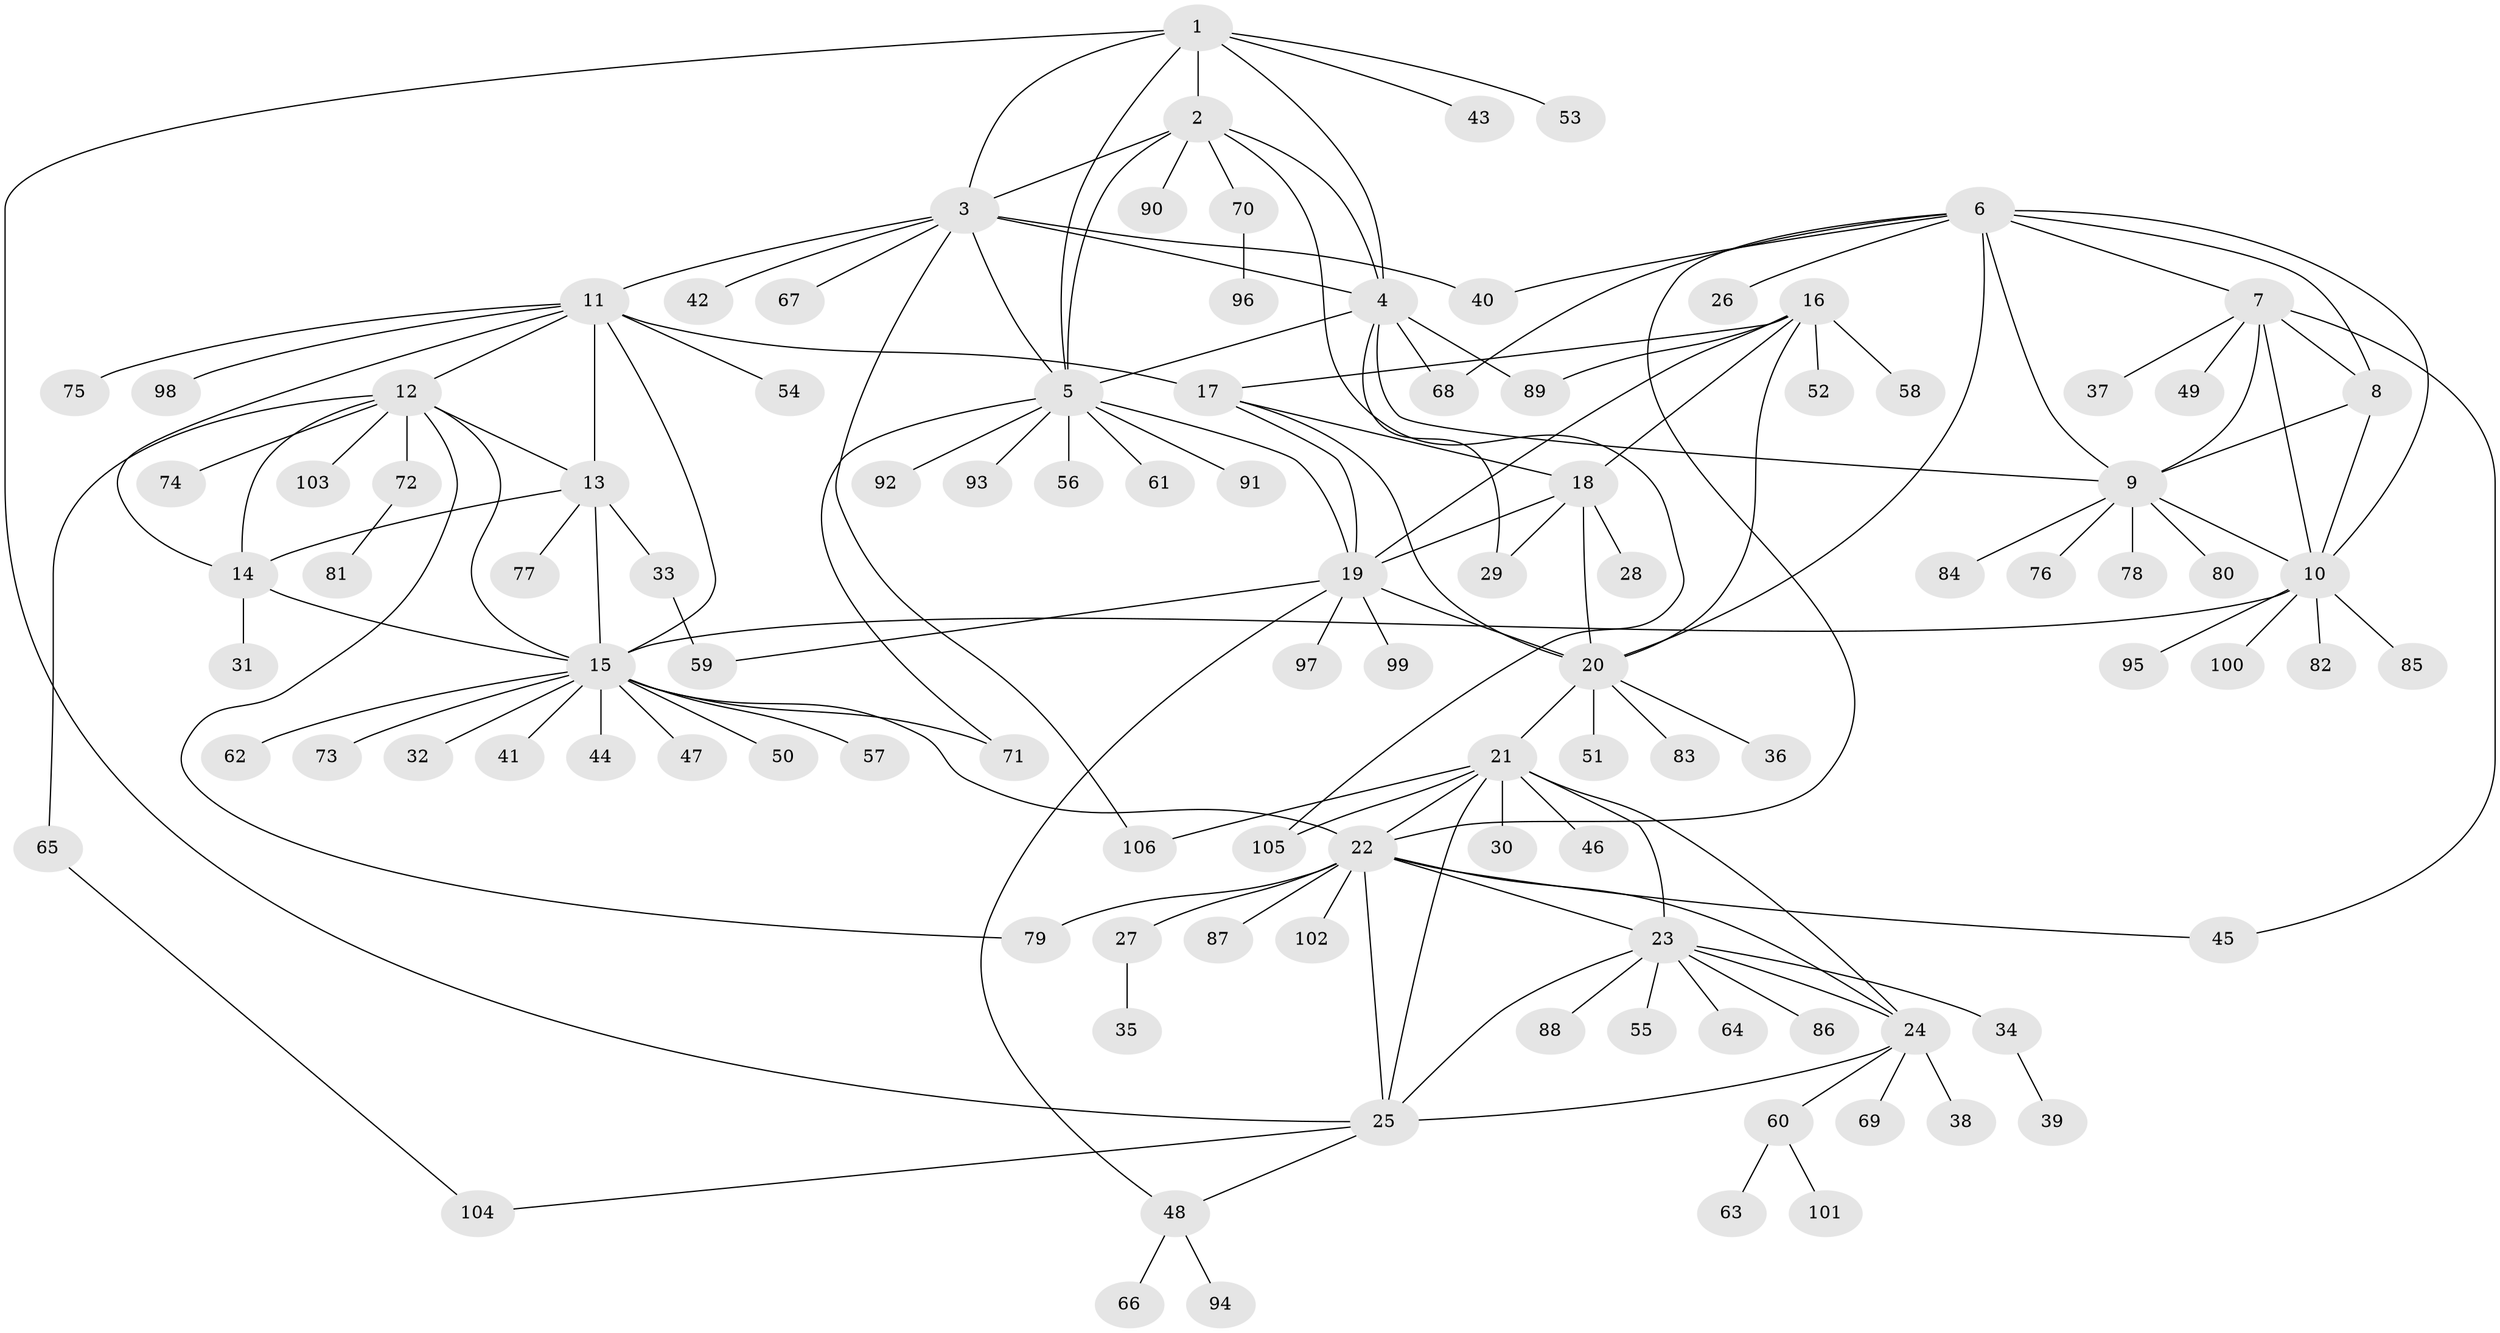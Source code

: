 // coarse degree distribution, {6: 0.078125, 5: 0.03125, 10: 0.0625, 2: 0.125, 8: 0.0625, 4: 0.03125, 14: 0.015625, 13: 0.015625, 1: 0.578125}
// Generated by graph-tools (version 1.1) at 2025/52/03/04/25 22:52:41]
// undirected, 106 vertices, 153 edges
graph export_dot {
  node [color=gray90,style=filled];
  1;
  2;
  3;
  4;
  5;
  6;
  7;
  8;
  9;
  10;
  11;
  12;
  13;
  14;
  15;
  16;
  17;
  18;
  19;
  20;
  21;
  22;
  23;
  24;
  25;
  26;
  27;
  28;
  29;
  30;
  31;
  32;
  33;
  34;
  35;
  36;
  37;
  38;
  39;
  40;
  41;
  42;
  43;
  44;
  45;
  46;
  47;
  48;
  49;
  50;
  51;
  52;
  53;
  54;
  55;
  56;
  57;
  58;
  59;
  60;
  61;
  62;
  63;
  64;
  65;
  66;
  67;
  68;
  69;
  70;
  71;
  72;
  73;
  74;
  75;
  76;
  77;
  78;
  79;
  80;
  81;
  82;
  83;
  84;
  85;
  86;
  87;
  88;
  89;
  90;
  91;
  92;
  93;
  94;
  95;
  96;
  97;
  98;
  99;
  100;
  101;
  102;
  103;
  104;
  105;
  106;
  1 -- 2;
  1 -- 3;
  1 -- 4;
  1 -- 5;
  1 -- 25;
  1 -- 43;
  1 -- 53;
  2 -- 3;
  2 -- 4;
  2 -- 5;
  2 -- 70;
  2 -- 90;
  2 -- 105;
  3 -- 4;
  3 -- 5;
  3 -- 11;
  3 -- 40;
  3 -- 42;
  3 -- 67;
  3 -- 106;
  4 -- 5;
  4 -- 9;
  4 -- 29;
  4 -- 68;
  4 -- 89;
  5 -- 19;
  5 -- 56;
  5 -- 61;
  5 -- 71;
  5 -- 91;
  5 -- 92;
  5 -- 93;
  6 -- 7;
  6 -- 8;
  6 -- 9;
  6 -- 10;
  6 -- 20;
  6 -- 22;
  6 -- 26;
  6 -- 40;
  6 -- 68;
  7 -- 8;
  7 -- 9;
  7 -- 10;
  7 -- 37;
  7 -- 45;
  7 -- 49;
  8 -- 9;
  8 -- 10;
  9 -- 10;
  9 -- 76;
  9 -- 78;
  9 -- 80;
  9 -- 84;
  10 -- 15;
  10 -- 82;
  10 -- 85;
  10 -- 95;
  10 -- 100;
  11 -- 12;
  11 -- 13;
  11 -- 14;
  11 -- 15;
  11 -- 17;
  11 -- 54;
  11 -- 75;
  11 -- 98;
  12 -- 13;
  12 -- 14;
  12 -- 15;
  12 -- 65;
  12 -- 72;
  12 -- 74;
  12 -- 79;
  12 -- 103;
  13 -- 14;
  13 -- 15;
  13 -- 33;
  13 -- 77;
  14 -- 15;
  14 -- 31;
  15 -- 22;
  15 -- 32;
  15 -- 41;
  15 -- 44;
  15 -- 47;
  15 -- 50;
  15 -- 57;
  15 -- 62;
  15 -- 71;
  15 -- 73;
  16 -- 17;
  16 -- 18;
  16 -- 19;
  16 -- 20;
  16 -- 52;
  16 -- 58;
  16 -- 89;
  17 -- 18;
  17 -- 19;
  17 -- 20;
  18 -- 19;
  18 -- 20;
  18 -- 28;
  18 -- 29;
  19 -- 20;
  19 -- 48;
  19 -- 59;
  19 -- 97;
  19 -- 99;
  20 -- 21;
  20 -- 36;
  20 -- 51;
  20 -- 83;
  21 -- 22;
  21 -- 23;
  21 -- 24;
  21 -- 25;
  21 -- 30;
  21 -- 46;
  21 -- 105;
  21 -- 106;
  22 -- 23;
  22 -- 24;
  22 -- 25;
  22 -- 27;
  22 -- 45;
  22 -- 79;
  22 -- 87;
  22 -- 102;
  23 -- 24;
  23 -- 25;
  23 -- 34;
  23 -- 55;
  23 -- 64;
  23 -- 86;
  23 -- 88;
  24 -- 25;
  24 -- 38;
  24 -- 60;
  24 -- 69;
  25 -- 48;
  25 -- 104;
  27 -- 35;
  33 -- 59;
  34 -- 39;
  48 -- 66;
  48 -- 94;
  60 -- 63;
  60 -- 101;
  65 -- 104;
  70 -- 96;
  72 -- 81;
}
